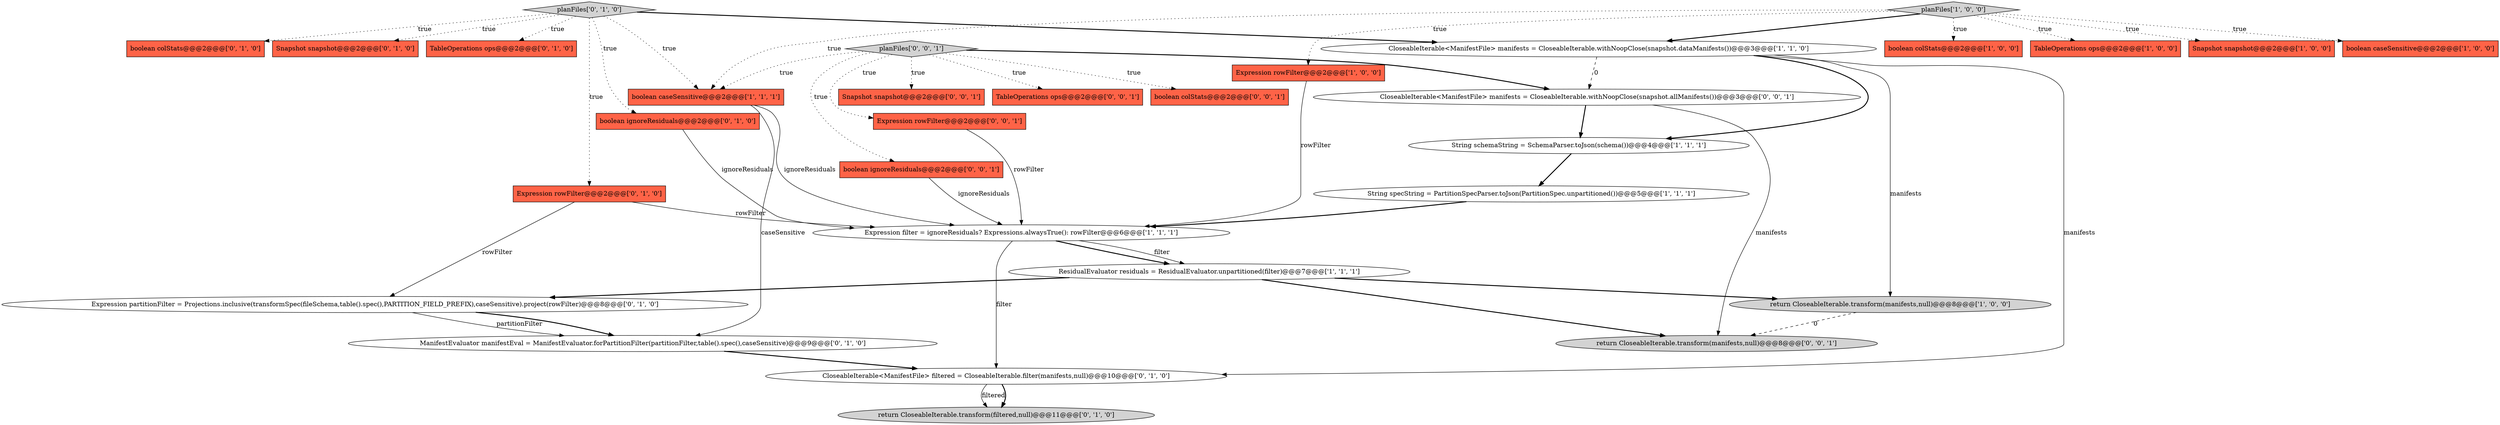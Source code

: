 digraph {
19 [style = filled, label = "boolean colStats@@@2@@@['0', '1', '0']", fillcolor = tomato, shape = box image = "AAA0AAABBB2BBB"];
14 [style = filled, label = "return CloseableIterable.transform(filtered,null)@@@11@@@['0', '1', '0']", fillcolor = lightgray, shape = ellipse image = "AAA1AAABBB2BBB"];
25 [style = filled, label = "Snapshot snapshot@@@2@@@['0', '0', '1']", fillcolor = tomato, shape = box image = "AAA0AAABBB3BBB"];
17 [style = filled, label = "Snapshot snapshot@@@2@@@['0', '1', '0']", fillcolor = tomato, shape = box image = "AAA0AAABBB2BBB"];
11 [style = filled, label = "boolean colStats@@@2@@@['1', '0', '0']", fillcolor = tomato, shape = box image = "AAA0AAABBB1BBB"];
13 [style = filled, label = "TableOperations ops@@@2@@@['0', '1', '0']", fillcolor = tomato, shape = box image = "AAA0AAABBB2BBB"];
7 [style = filled, label = "Expression rowFilter@@@2@@@['1', '0', '0']", fillcolor = tomato, shape = box image = "AAA0AAABBB1BBB"];
12 [style = filled, label = "boolean caseSensitive@@@2@@@['1', '1', '1']", fillcolor = tomato, shape = box image = "AAA0AAABBB1BBB"];
2 [style = filled, label = "planFiles['1', '0', '0']", fillcolor = lightgray, shape = diamond image = "AAA0AAABBB1BBB"];
3 [style = filled, label = "TableOperations ops@@@2@@@['1', '0', '0']", fillcolor = tomato, shape = box image = "AAA0AAABBB1BBB"];
27 [style = filled, label = "return CloseableIterable.transform(manifests,null)@@@8@@@['0', '0', '1']", fillcolor = lightgray, shape = ellipse image = "AAA0AAABBB3BBB"];
6 [style = filled, label = "return CloseableIterable.transform(manifests,null)@@@8@@@['1', '0', '0']", fillcolor = lightgray, shape = ellipse image = "AAA0AAABBB1BBB"];
5 [style = filled, label = "String specString = PartitionSpecParser.toJson(PartitionSpec.unpartitioned())@@@5@@@['1', '1', '1']", fillcolor = white, shape = ellipse image = "AAA0AAABBB1BBB"];
28 [style = filled, label = "boolean ignoreResiduals@@@2@@@['0', '0', '1']", fillcolor = tomato, shape = box image = "AAA0AAABBB3BBB"];
29 [style = filled, label = "TableOperations ops@@@2@@@['0', '0', '1']", fillcolor = tomato, shape = box image = "AAA0AAABBB3BBB"];
9 [style = filled, label = "CloseableIterable<ManifestFile> manifests = CloseableIterable.withNoopClose(snapshot.dataManifests())@@@3@@@['1', '1', '0']", fillcolor = white, shape = ellipse image = "AAA0AAABBB1BBB"];
30 [style = filled, label = "CloseableIterable<ManifestFile> manifests = CloseableIterable.withNoopClose(snapshot.allManifests())@@@3@@@['0', '0', '1']", fillcolor = white, shape = ellipse image = "AAA0AAABBB3BBB"];
0 [style = filled, label = "Snapshot snapshot@@@2@@@['1', '0', '0']", fillcolor = tomato, shape = box image = "AAA0AAABBB1BBB"];
15 [style = filled, label = "Expression rowFilter@@@2@@@['0', '1', '0']", fillcolor = tomato, shape = box image = "AAA0AAABBB2BBB"];
16 [style = filled, label = "CloseableIterable<ManifestFile> filtered = CloseableIterable.filter(manifests,null)@@@10@@@['0', '1', '0']", fillcolor = white, shape = ellipse image = "AAA1AAABBB2BBB"];
20 [style = filled, label = "boolean ignoreResiduals@@@2@@@['0', '1', '0']", fillcolor = tomato, shape = box image = "AAA0AAABBB2BBB"];
10 [style = filled, label = "ResidualEvaluator residuals = ResidualEvaluator.unpartitioned(filter)@@@7@@@['1', '1', '1']", fillcolor = white, shape = ellipse image = "AAA0AAABBB1BBB"];
8 [style = filled, label = "Expression filter = ignoreResiduals? Expressions.alwaysTrue(): rowFilter@@@6@@@['1', '1', '1']", fillcolor = white, shape = ellipse image = "AAA0AAABBB1BBB"];
4 [style = filled, label = "String schemaString = SchemaParser.toJson(schema())@@@4@@@['1', '1', '1']", fillcolor = white, shape = ellipse image = "AAA0AAABBB1BBB"];
1 [style = filled, label = "boolean caseSensitive@@@2@@@['1', '0', '0']", fillcolor = tomato, shape = box image = "AAA0AAABBB1BBB"];
22 [style = filled, label = "Expression partitionFilter = Projections.inclusive(transformSpec(fileSchema,table().spec(),PARTITION_FIELD_PREFIX),caseSensitive).project(rowFilter)@@@8@@@['0', '1', '0']", fillcolor = white, shape = ellipse image = "AAA0AAABBB2BBB"];
26 [style = filled, label = "boolean colStats@@@2@@@['0', '0', '1']", fillcolor = tomato, shape = box image = "AAA0AAABBB3BBB"];
18 [style = filled, label = "ManifestEvaluator manifestEval = ManifestEvaluator.forPartitionFilter(partitionFilter,table().spec(),caseSensitive)@@@9@@@['0', '1', '0']", fillcolor = white, shape = ellipse image = "AAA1AAABBB2BBB"];
24 [style = filled, label = "Expression rowFilter@@@2@@@['0', '0', '1']", fillcolor = tomato, shape = box image = "AAA0AAABBB3BBB"];
23 [style = filled, label = "planFiles['0', '0', '1']", fillcolor = lightgray, shape = diamond image = "AAA0AAABBB3BBB"];
21 [style = filled, label = "planFiles['0', '1', '0']", fillcolor = lightgray, shape = diamond image = "AAA0AAABBB2BBB"];
7->8 [style = solid, label="rowFilter"];
23->30 [style = bold, label=""];
2->11 [style = dotted, label="true"];
8->16 [style = solid, label="filter"];
20->8 [style = solid, label="ignoreResiduals"];
2->3 [style = dotted, label="true"];
5->8 [style = bold, label=""];
12->8 [style = solid, label="ignoreResiduals"];
10->6 [style = bold, label=""];
9->4 [style = bold, label=""];
15->8 [style = solid, label="rowFilter"];
4->5 [style = bold, label=""];
28->8 [style = solid, label="ignoreResiduals"];
10->27 [style = bold, label=""];
23->24 [style = dotted, label="true"];
21->17 [style = dotted, label="true"];
30->27 [style = solid, label="manifests"];
23->26 [style = dotted, label="true"];
21->20 [style = dotted, label="true"];
21->15 [style = dotted, label="true"];
15->22 [style = solid, label="rowFilter"];
9->16 [style = solid, label="manifests"];
2->1 [style = dotted, label="true"];
10->22 [style = bold, label=""];
12->18 [style = solid, label="caseSensitive"];
2->9 [style = bold, label=""];
9->30 [style = dashed, label="0"];
16->14 [style = solid, label="filtered"];
22->18 [style = solid, label="partitionFilter"];
16->14 [style = bold, label=""];
18->16 [style = bold, label=""];
23->25 [style = dotted, label="true"];
21->19 [style = dotted, label="true"];
22->18 [style = bold, label=""];
8->10 [style = solid, label="filter"];
30->4 [style = bold, label=""];
2->12 [style = dotted, label="true"];
24->8 [style = solid, label="rowFilter"];
23->28 [style = dotted, label="true"];
21->9 [style = bold, label=""];
2->0 [style = dotted, label="true"];
6->27 [style = dashed, label="0"];
23->29 [style = dotted, label="true"];
21->12 [style = dotted, label="true"];
9->6 [style = solid, label="manifests"];
8->10 [style = bold, label=""];
2->7 [style = dotted, label="true"];
21->13 [style = dotted, label="true"];
23->12 [style = dotted, label="true"];
}
